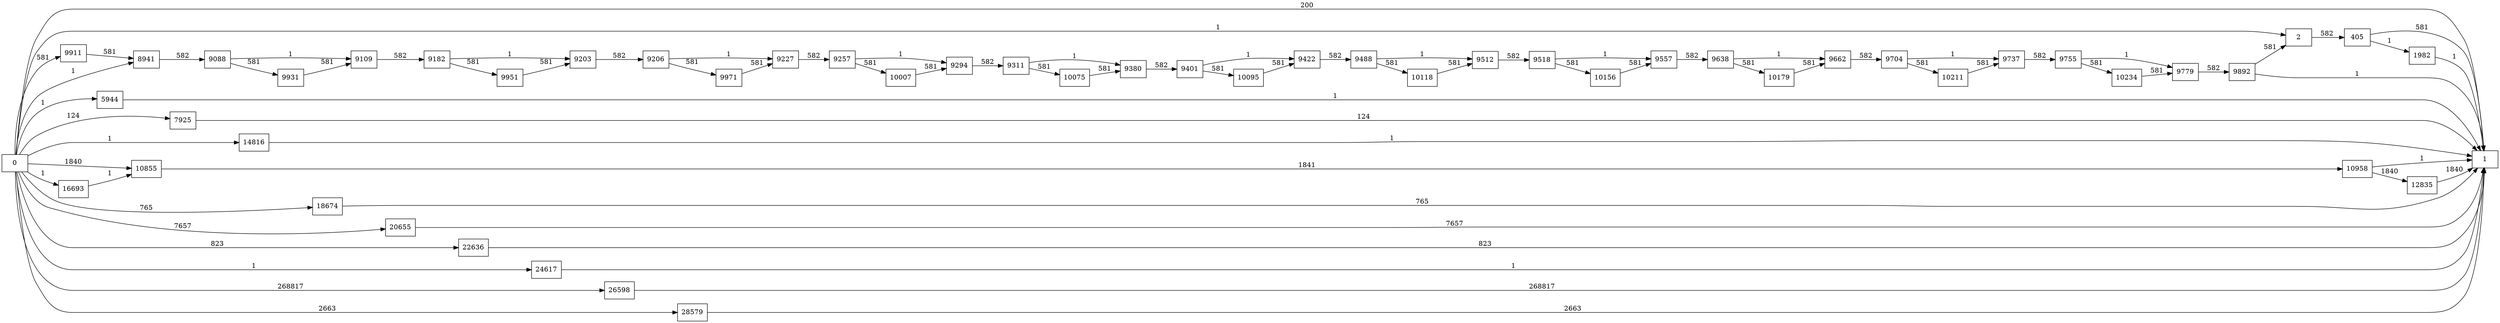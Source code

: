 digraph {
	graph [rankdir=LR]
	node [shape=rectangle]
	2 -> 405 [label=582]
	405 -> 1 [label=581]
	405 -> 1982 [label=1]
	1982 -> 1 [label=1]
	5944 -> 1 [label=1]
	7925 -> 1 [label=124]
	8941 -> 9088 [label=582]
	9088 -> 9109 [label=1]
	9088 -> 9931 [label=581]
	9109 -> 9182 [label=582]
	9182 -> 9203 [label=1]
	9182 -> 9951 [label=581]
	9203 -> 9206 [label=582]
	9206 -> 9227 [label=1]
	9206 -> 9971 [label=581]
	9227 -> 9257 [label=582]
	9257 -> 9294 [label=1]
	9257 -> 10007 [label=581]
	9294 -> 9311 [label=582]
	9311 -> 9380 [label=1]
	9311 -> 10075 [label=581]
	9380 -> 9401 [label=582]
	9401 -> 9422 [label=1]
	9401 -> 10095 [label=581]
	9422 -> 9488 [label=582]
	9488 -> 9512 [label=1]
	9488 -> 10118 [label=581]
	9512 -> 9518 [label=582]
	9518 -> 9557 [label=1]
	9518 -> 10156 [label=581]
	9557 -> 9638 [label=582]
	9638 -> 9662 [label=1]
	9638 -> 10179 [label=581]
	9662 -> 9704 [label=582]
	9704 -> 9737 [label=1]
	9704 -> 10211 [label=581]
	9737 -> 9755 [label=582]
	9755 -> 9779 [label=1]
	9755 -> 10234 [label=581]
	9779 -> 9892 [label=582]
	9892 -> 1 [label=1]
	9892 -> 2 [label=581]
	9911 -> 8941 [label=581]
	9931 -> 9109 [label=581]
	9951 -> 9203 [label=581]
	9971 -> 9227 [label=581]
	10007 -> 9294 [label=581]
	10075 -> 9380 [label=581]
	10095 -> 9422 [label=581]
	10118 -> 9512 [label=581]
	10156 -> 9557 [label=581]
	10179 -> 9662 [label=581]
	10211 -> 9737 [label=581]
	10234 -> 9779 [label=581]
	10855 -> 10958 [label=1841]
	10958 -> 1 [label=1]
	10958 -> 12835 [label=1840]
	12835 -> 1 [label=1840]
	14816 -> 1 [label=1]
	16693 -> 10855 [label=1]
	18674 -> 1 [label=765]
	20655 -> 1 [label=7657]
	22636 -> 1 [label=823]
	24617 -> 1 [label=1]
	26598 -> 1 [label=268817]
	28579 -> 1 [label=2663]
	0 -> 2 [label=1]
	0 -> 10855 [label=1840]
	0 -> 1 [label=200]
	0 -> 5944 [label=1]
	0 -> 7925 [label=124]
	0 -> 8941 [label=1]
	0 -> 9911 [label=581]
	0 -> 14816 [label=1]
	0 -> 16693 [label=1]
	0 -> 18674 [label=765]
	0 -> 20655 [label=7657]
	0 -> 22636 [label=823]
	0 -> 24617 [label=1]
	0 -> 26598 [label=268817]
	0 -> 28579 [label=2663]
}
